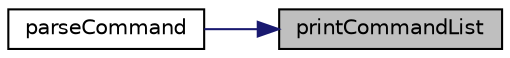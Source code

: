 digraph "printCommandList"
{
 // LATEX_PDF_SIZE
  edge [fontname="Helvetica",fontsize="10",labelfontname="Helvetica",labelfontsize="10"];
  node [fontname="Helvetica",fontsize="10",shape=record];
  rankdir="RL";
  Node37 [label="printCommandList",height=0.2,width=0.4,color="black", fillcolor="grey75", style="filled", fontcolor="black",tooltip="Function to print available commands to user."];
  Node37 -> Node38 [dir="back",color="midnightblue",fontsize="10",style="solid",fontname="Helvetica"];
  Node38 [label="parseCommand",height=0.2,width=0.4,color="black", fillcolor="white", style="filled",URL="$satej__matthew_8c.html#a784ef656236362513864c6ba3507e22d",tooltip="Function to parse commands from UART0 and execute functions or set flags."];
}

